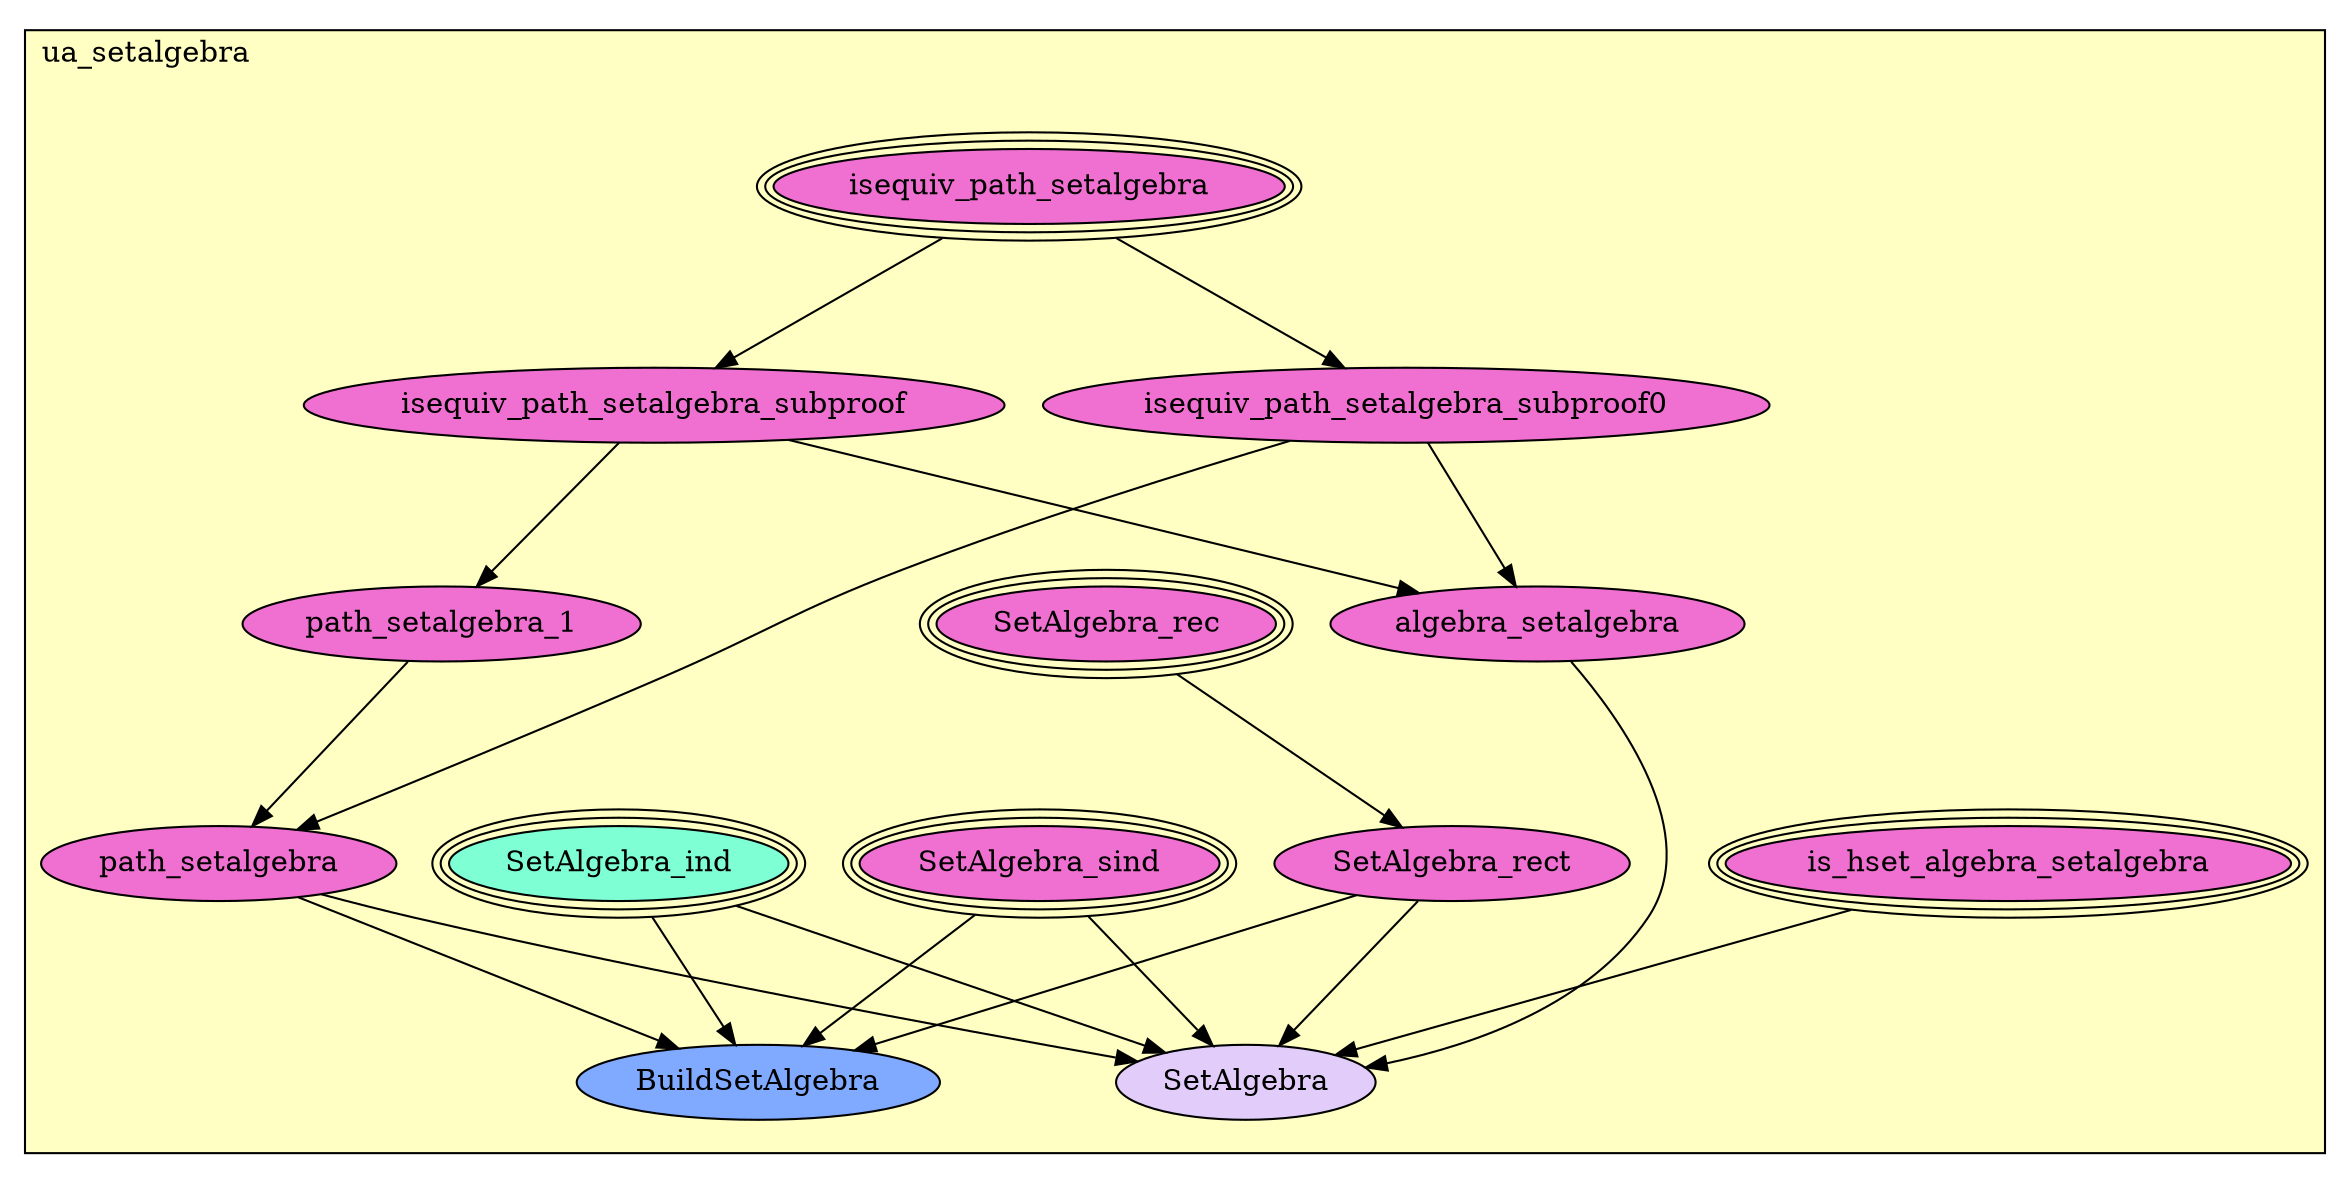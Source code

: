 digraph HoTT_Classes_interfaces_ua_setalgebra {
  graph [ratio=0.5]
  node [style=filled]
ua_setalgebra_isequiv_path_setalgebra [label="isequiv_path_setalgebra", URL=<ua_setalgebra.html#isequiv_path_setalgebra>, peripheries=3, fillcolor="#F070D1"] ;
ua_setalgebra_isequiv_path_setalgebra_subproof0 [label="isequiv_path_setalgebra_subproof0", URL=<ua_setalgebra.html#isequiv_path_setalgebra_subproof0>, fillcolor="#F070D1"] ;
ua_setalgebra_isequiv_path_setalgebra_subproof [label="isequiv_path_setalgebra_subproof", URL=<ua_setalgebra.html#isequiv_path_setalgebra_subproof>, fillcolor="#F070D1"] ;
ua_setalgebra_path_setalgebra_1 [label="path_setalgebra_1", URL=<ua_setalgebra.html#path_setalgebra_1>, fillcolor="#F070D1"] ;
ua_setalgebra_path_setalgebra [label="path_setalgebra", URL=<ua_setalgebra.html#path_setalgebra>, fillcolor="#F070D1"] ;
ua_setalgebra_is_hset_algebra_setalgebra [label="is_hset_algebra_setalgebra", URL=<ua_setalgebra.html#is_hset_algebra_setalgebra>, peripheries=3, fillcolor="#F070D1"] ;
ua_setalgebra_algebra_setalgebra [label="algebra_setalgebra", URL=<ua_setalgebra.html#algebra_setalgebra>, fillcolor="#F070D1"] ;
ua_setalgebra_SetAlgebra_sind [label="SetAlgebra_sind", URL=<ua_setalgebra.html#SetAlgebra_sind>, peripheries=3, fillcolor="#F070D1"] ;
ua_setalgebra_SetAlgebra_rec [label="SetAlgebra_rec", URL=<ua_setalgebra.html#SetAlgebra_rec>, peripheries=3, fillcolor="#F070D1"] ;
ua_setalgebra_SetAlgebra_ind [label="SetAlgebra_ind", URL=<ua_setalgebra.html#SetAlgebra_ind>, peripheries=3, fillcolor="#7FFFD4"] ;
ua_setalgebra_SetAlgebra_rect [label="SetAlgebra_rect", URL=<ua_setalgebra.html#SetAlgebra_rect>, fillcolor="#F070D1"] ;
ua_setalgebra_BuildSetAlgebra [label="BuildSetAlgebra", URL=<ua_setalgebra.html#BuildSetAlgebra>, fillcolor="#7FAAFF"] ;
ua_setalgebra_SetAlgebra [label="SetAlgebra", URL=<ua_setalgebra.html#SetAlgebra>, fillcolor="#E2CDFA"] ;
  ua_setalgebra_isequiv_path_setalgebra -> ua_setalgebra_isequiv_path_setalgebra_subproof0 [] ;
  ua_setalgebra_isequiv_path_setalgebra -> ua_setalgebra_isequiv_path_setalgebra_subproof [] ;
  ua_setalgebra_isequiv_path_setalgebra_subproof0 -> ua_setalgebra_path_setalgebra [] ;
  ua_setalgebra_isequiv_path_setalgebra_subproof0 -> ua_setalgebra_algebra_setalgebra [] ;
  ua_setalgebra_isequiv_path_setalgebra_subproof -> ua_setalgebra_path_setalgebra_1 [] ;
  ua_setalgebra_isequiv_path_setalgebra_subproof -> ua_setalgebra_algebra_setalgebra [] ;
  ua_setalgebra_path_setalgebra_1 -> ua_setalgebra_path_setalgebra [] ;
  ua_setalgebra_path_setalgebra -> ua_setalgebra_BuildSetAlgebra [] ;
  ua_setalgebra_path_setalgebra -> ua_setalgebra_SetAlgebra [] ;
  ua_setalgebra_is_hset_algebra_setalgebra -> ua_setalgebra_SetAlgebra [] ;
  ua_setalgebra_algebra_setalgebra -> ua_setalgebra_SetAlgebra [] ;
  ua_setalgebra_SetAlgebra_sind -> ua_setalgebra_BuildSetAlgebra [] ;
  ua_setalgebra_SetAlgebra_sind -> ua_setalgebra_SetAlgebra [] ;
  ua_setalgebra_SetAlgebra_rec -> ua_setalgebra_SetAlgebra_rect [] ;
  ua_setalgebra_SetAlgebra_ind -> ua_setalgebra_BuildSetAlgebra [] ;
  ua_setalgebra_SetAlgebra_ind -> ua_setalgebra_SetAlgebra [] ;
  ua_setalgebra_SetAlgebra_rect -> ua_setalgebra_BuildSetAlgebra [] ;
  ua_setalgebra_SetAlgebra_rect -> ua_setalgebra_SetAlgebra [] ;
subgraph cluster_ua_setalgebra { label="ua_setalgebra"; fillcolor="#FFFFC3"; labeljust=l; style=filled 
ua_setalgebra_SetAlgebra; ua_setalgebra_BuildSetAlgebra; ua_setalgebra_SetAlgebra_rect; ua_setalgebra_SetAlgebra_ind; ua_setalgebra_SetAlgebra_rec; ua_setalgebra_SetAlgebra_sind; ua_setalgebra_algebra_setalgebra; ua_setalgebra_is_hset_algebra_setalgebra; ua_setalgebra_path_setalgebra; ua_setalgebra_path_setalgebra_1; ua_setalgebra_isequiv_path_setalgebra_subproof; ua_setalgebra_isequiv_path_setalgebra_subproof0; ua_setalgebra_isequiv_path_setalgebra; };
} /* END */
